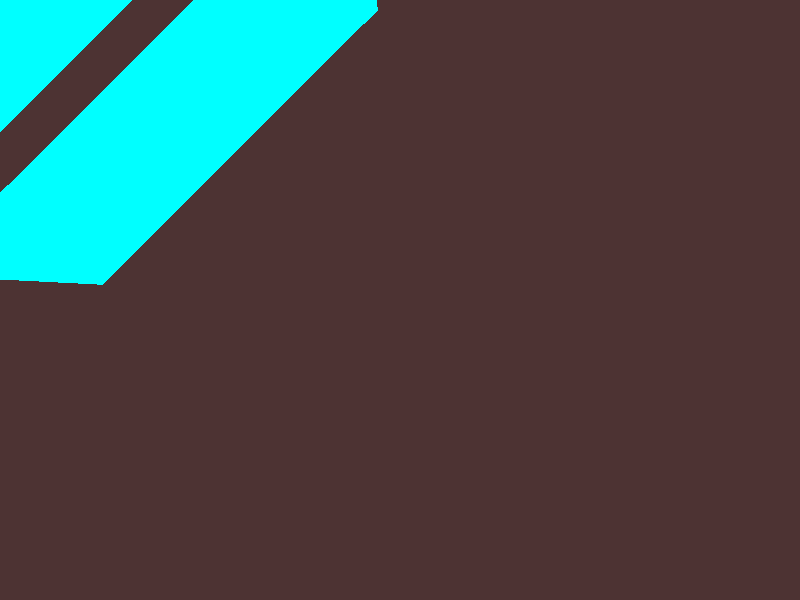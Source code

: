 //October 5, 2015


#declare feet = 12;

//Colors and Textures:
#declare White = texture {
	pigment {
		rgb <1,1,1>
	}
};
#declare WallColor = texture {
	pigment {
		rgb <.3,.2,.2>
	}
};


//Basic Walls:
#declare RoomLength = 30 * feet;
#declare RoomWidth = 15 * feet;
#declare RoomHeight = 15 * feet;
#declare DoorDepth = 2;
#declare DoorWidth = .2 * RoomWidth;
#declare DoorHeight = 8 * feet;
#declare TotalWindowLength = (2/3) * RoomLength;
#declare FlatCeilingLength = (1/3) * RoomLength;
#declare RoomWalls = box {
	<0,0,0>
	<RoomWidth,RoomHeight,RoomLength>
};
#declare CeilingCutout = box {
	<-(RoomWidth/2+4),-(DoorDepth/2),-(TotalWindowLength/2)>
	<RoomWidth/2,DoorDepth/2,TotalWindowLength/2>
};
#declare DoorCutout = box {
	<0,0,-DoorDepth>
	<DoorWidth,DoorHeight,DoorDepth>
};
#declare BasicRoom = difference {
	object {
		RoomWalls
		scale 1.001 
	}
	object {
		RoomWalls
	}
	object {
		CeilingCutout
		translate <RoomWidth/2,RoomHeight,(TotalWindowLength/2)+FlatCeilingLength>
	}
	object {
		DoorCutout
		translate <0,0,-DoorDepth>
	}
	texture {WallColor}
};


//Windows And Ceiling
#declare WindowRotation = <0,0,45>;
#declare WindowFrameWidthLength = 8;
#declare WindowHypotenuse = (RoomWidth*sqrt(2))/2;
#declare WindowLength = ((TotalWindowLength-WindowFrameWidthLength)/3)-WindowFrameWidthLength;
#declare WindowBox = box {
	<-(WindowHypotenuse/2),-(DoorDepth/2),-(TotalWindowLength/2)>
	<WindowHypotenuse/2,DoorDepth/2,(TotalWindowLength/2)>
};
#declare WindowCutout = box {
	<-(WindowHypotenuse/2)+WindowFrameWidthLength,-DoorDepth,-(WindowLength/2)>
	<WindowHypotenuse/2-WindowFrameWidthLength,DoorDepth,WindowLength/2>
};
#declare Windows = difference {
	object {
		WindowBox
		rotate WindowRotation
	}
	object {
		WindowCutout
		rotate WindowRotation
		translate <0,0,-(TotalWindowLength/2)+(WindowLength/2)+WindowFrameWidthLength>
	}
	object {
		WindowCutout
		rotate WindowRotation
		translate <0,0,-(TotalWindowLength/2)+(WindowLength/2)+(WindowFrameWidthLength*2)+WindowLength>
	}
	object {
		WindowCutout
		rotate WindowRotation
		translate <0,0,-(TotalWindowLength/2)+(WindowLength/2)+(WindowFrameWidthLength*3)+(WindowLength*2)>
	}
	translate <RoomWidth/4,RoomHeight+(RoomWidth/4)-DoorDepth,(TotalWindowLength/2)+FlatCeilingLength>
};
#declare AngledCeiling = box {
	<-(WindowHypotenuse/2),-(DoorDepth/2),-(TotalWindowLength/2)>
	<WindowHypotenuse/2,DoorDepth/2,(TotalWindowLength/2)>
	rotate -(WindowRotation)
	translate<RoomWidth/4*3,RoomHeight+(RoomWidth/4)-DoorDepth,(TotalWindowLength/2)+FlatCeilingLength>
};
#declare WindowsAndCeiling = union {
	object {
		Windows
	}
	object {
		AngledCeiling
	}
};
#declare SolidWall = box {
	<0,0,-DoorDepth>
	<RoomWidth,RoomWidth,DoorDepth>
	translate <0,RoomHeight,RoomLength-TotalWindowLength>
};
#declare DifferenceWall = box {
	<-WindowHypotenuse,-WindowHypotenuse,-DoorDepth>
	<WindowHypotenuse,WindowHypotenuse,DoorDepth>
};
#declare TriangleWall1 = difference {
	object {
		SolidWall
	}
	object {
		DifferenceWall
		rotate WindowRotation
		translate <0,RoomHeight+RoomWidth,RoomLength-TotalWindowLength>
	}
	object {
		DifferenceWall
		rotate -WindowRotation
		translate <RoomWidth,RoomHeight+RoomWidth,RoomLength-TotalWindowLength>
	}
};	
#declare TriangleWall2 = difference {
	object {
		TriangleWall1
	}
	object {
		DifferenceWall
		rotate WindowRotation
		translate <RoomWidth/2,RoomHeight+(RoomWidth/2),RoomLength-TotalWindowLength>
	}
	translate <0,0,-DoorDepth>
};
#declare WindowsCeilingAndWall = union {
	object {
		WindowsAndCeiling
	}
	object {
		TriangleWall2
	}
	object {
		TriangleWall2
		translate <0,0,TotalWindowLength+DoorDepth*2>
	}
	texture {WallColor}
};

//Total Room:
#declare Room = union { 
	object {
		BasicRoom
	}
	object {
		WindowsCeilingAndWall
	}
};	

//Setup:
#declare InsideLookingUp = <RoomWidth/2,0,RoomLength/4*3>;
#declare CamOutside = <RoomWidth/2,RoomHeight,.5*RoomLength>;

light_source {
	<5,5,5>
	rgb <1,1,1>
}
background {
	rgb <0,1,1>
}
camera {
	location CamOutside
	look_at <RoomWidth/2,RoomHeight,RoomLength>
}
light_source {
	CamOutside
	rgb <1,1,1>
}
object {
	Room
}


